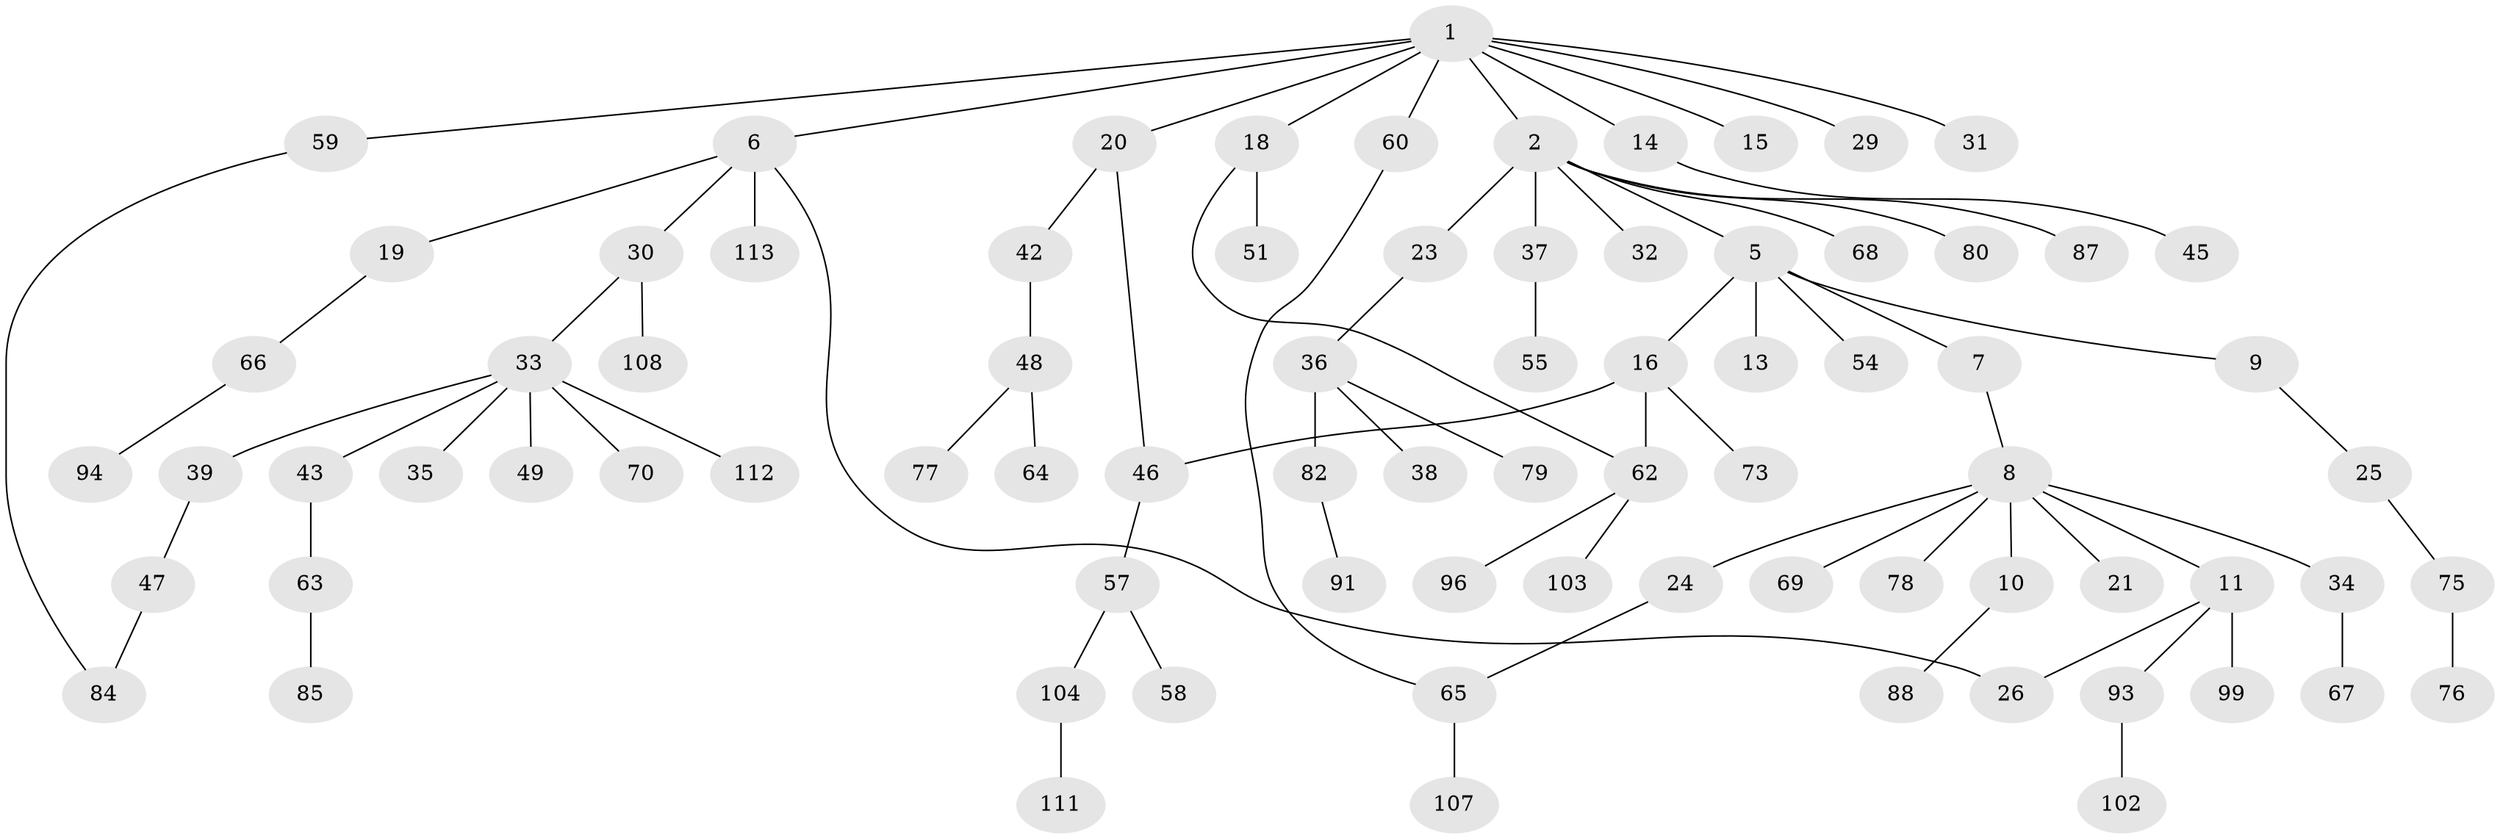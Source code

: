 // original degree distribution, {6: 0.03508771929824561, 5: 0.03508771929824561, 2: 0.21929824561403508, 8: 0.008771929824561403, 3: 0.18421052631578946, 1: 0.49122807017543857, 4: 0.017543859649122806, 7: 0.008771929824561403}
// Generated by graph-tools (version 1.1) at 2025/41/03/06/25 10:41:29]
// undirected, 80 vertices, 84 edges
graph export_dot {
graph [start="1"]
  node [color=gray90,style=filled];
  1 [super="+4"];
  2 [super="+3"];
  5 [super="+12"];
  6 [super="+81"];
  7;
  8 [super="+28"];
  9;
  10 [super="+61"];
  11 [super="+41"];
  13;
  14 [super="+17"];
  15;
  16 [super="+27"];
  18 [super="+44"];
  19 [super="+106"];
  20 [super="+22"];
  21 [super="+40"];
  23 [super="+53"];
  24;
  25 [super="+101"];
  26 [super="+92"];
  29;
  30;
  31;
  32;
  33 [super="+95"];
  34 [super="+86"];
  35;
  36 [super="+114"];
  37 [super="+74"];
  38 [super="+50"];
  39;
  42 [super="+71"];
  43;
  45;
  46 [super="+83"];
  47 [super="+52"];
  48 [super="+56"];
  49;
  51;
  54;
  55;
  57 [super="+89"];
  58;
  59;
  60;
  62 [super="+97"];
  63 [super="+72"];
  64;
  65 [super="+109"];
  66;
  67;
  68 [super="+90"];
  69;
  70;
  73;
  75 [super="+98"];
  76 [super="+105"];
  77;
  78;
  79;
  80;
  82 [super="+110"];
  84;
  85;
  87;
  88;
  91;
  93;
  94 [super="+100"];
  96;
  99;
  102;
  103;
  104;
  107;
  108;
  111;
  112;
  113;
  1 -- 2;
  1 -- 20;
  1 -- 29;
  1 -- 59;
  1 -- 60;
  1 -- 18;
  1 -- 6;
  1 -- 31;
  1 -- 14;
  1 -- 15;
  2 -- 23;
  2 -- 37;
  2 -- 80;
  2 -- 32;
  2 -- 68;
  2 -- 5;
  2 -- 87;
  5 -- 7;
  5 -- 9;
  5 -- 13;
  5 -- 16;
  5 -- 54;
  6 -- 19;
  6 -- 26;
  6 -- 30;
  6 -- 113;
  7 -- 8;
  8 -- 10;
  8 -- 11;
  8 -- 21;
  8 -- 24;
  8 -- 34;
  8 -- 78;
  8 -- 69;
  9 -- 25;
  10 -- 88;
  11 -- 93;
  11 -- 99;
  11 -- 26;
  14 -- 45;
  16 -- 46;
  16 -- 62;
  16 -- 73;
  18 -- 51;
  18 -- 62;
  19 -- 66;
  20 -- 42;
  20 -- 46;
  23 -- 36;
  24 -- 65;
  25 -- 75;
  30 -- 33;
  30 -- 108;
  33 -- 35;
  33 -- 39;
  33 -- 43;
  33 -- 49;
  33 -- 70;
  33 -- 112;
  34 -- 67;
  36 -- 38;
  36 -- 79;
  36 -- 82;
  37 -- 55;
  39 -- 47;
  42 -- 48;
  43 -- 63;
  46 -- 57;
  47 -- 84;
  48 -- 64;
  48 -- 77;
  57 -- 58;
  57 -- 104;
  59 -- 84;
  60 -- 65;
  62 -- 96;
  62 -- 103;
  63 -- 85;
  65 -- 107;
  66 -- 94;
  75 -- 76;
  82 -- 91;
  93 -- 102;
  104 -- 111;
}
